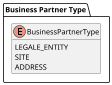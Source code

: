 @startuml business-partner-type

skinparam dpi 50

package "Business Partner Type" {

  enum BusinessPartnerType {
    LEGALE_ENTITY
    SITE
    ADDRESS
  }
}

hide methods
@enduml
